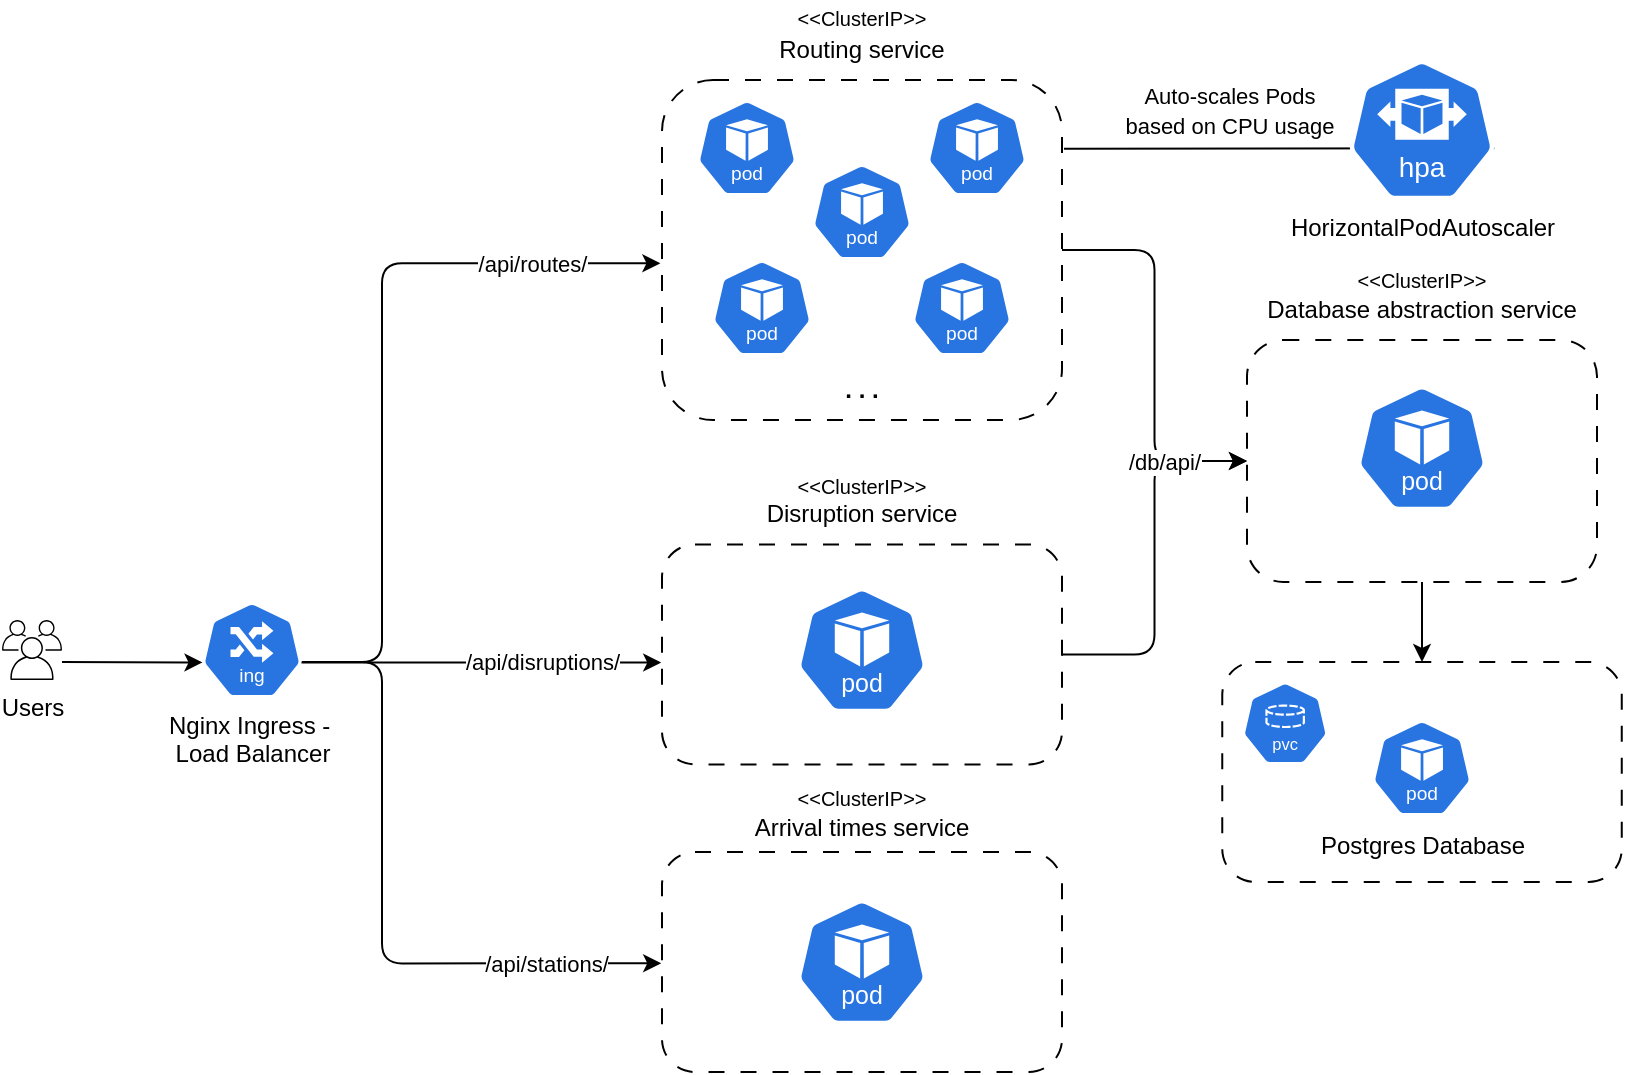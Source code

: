 <mxfile version="26.2.14">
  <diagram name="Page-1" id="KjyxkzbZN0lkS2VCTlDx">
    <mxGraphModel dx="996" dy="771" grid="1" gridSize="10" guides="1" tooltips="1" connect="1" arrows="1" fold="1" page="1" pageScale="1" pageWidth="980" pageHeight="690" math="0" shadow="0">
      <root>
        <mxCell id="0" />
        <mxCell id="1" parent="0" />
        <mxCell id="A35ePlAmMtPvFaN57NNL-1" value="" style="rounded=1;whiteSpace=wrap;html=1;dashed=1;dashPattern=8 8;" parent="1" vertex="1">
          <mxGeometry x="440" y="60" width="200" height="170" as="geometry" />
        </mxCell>
        <mxCell id="A35ePlAmMtPvFaN57NNL-2" value="Routing service" style="text;html=1;align=center;verticalAlign=middle;whiteSpace=wrap;rounded=0;" parent="1" vertex="1">
          <mxGeometry x="480" y="30" width="120" height="30" as="geometry" />
        </mxCell>
        <mxCell id="A35ePlAmMtPvFaN57NNL-3" value="" style="rounded=1;whiteSpace=wrap;html=1;dashed=1;dashPattern=8 8;" parent="1" vertex="1">
          <mxGeometry x="440" y="292.2" width="200" height="110" as="geometry" />
        </mxCell>
        <mxCell id="A35ePlAmMtPvFaN57NNL-4" value="" style="rounded=1;whiteSpace=wrap;html=1;dashed=1;dashPattern=8 8;" parent="1" vertex="1">
          <mxGeometry x="440" y="446.0" width="200" height="110" as="geometry" />
        </mxCell>
        <mxCell id="A35ePlAmMtPvFaN57NNL-5" value="Disruption service" style="text;html=1;align=center;verticalAlign=middle;whiteSpace=wrap;rounded=0;" parent="1" vertex="1">
          <mxGeometry x="475" y="262.2" width="130" height="30" as="geometry" />
        </mxCell>
        <mxCell id="A35ePlAmMtPvFaN57NNL-6" value="Arrival times service" style="text;html=1;align=center;verticalAlign=middle;whiteSpace=wrap;rounded=0;" parent="1" vertex="1">
          <mxGeometry x="470" y="424" width="140" height="20" as="geometry" />
        </mxCell>
        <mxCell id="A35ePlAmMtPvFaN57NNL-7" value="" style="aspect=fixed;sketch=0;html=1;dashed=0;whitespace=wrap;verticalLabelPosition=bottom;verticalAlign=top;fillColor=#2875E2;strokeColor=#ffffff;points=[[0.005,0.63,0],[0.1,0.2,0],[0.9,0.2,0],[0.5,0,0],[0.995,0.63,0],[0.72,0.99,0],[0.5,1,0],[0.28,0.99,0]];shape=mxgraph.kubernetes.icon2;kubernetesLabel=1;prIcon=pod;fontSize=8;" parent="1" vertex="1">
          <mxGeometry x="457.5" y="70" width="50" height="48" as="geometry" />
        </mxCell>
        <mxCell id="A35ePlAmMtPvFaN57NNL-8" value="" style="aspect=fixed;sketch=0;html=1;dashed=0;whitespace=wrap;verticalLabelPosition=bottom;verticalAlign=top;fillColor=#2875E2;strokeColor=#ffffff;points=[[0.005,0.63,0],[0.1,0.2,0],[0.9,0.2,0],[0.5,0,0],[0.995,0.63,0],[0.72,0.99,0],[0.5,1,0],[0.28,0.99,0]];shape=mxgraph.kubernetes.icon2;kubernetesLabel=1;prIcon=pod;fontSize=8;" parent="1" vertex="1">
          <mxGeometry x="515" y="102" width="50" height="48" as="geometry" />
        </mxCell>
        <mxCell id="A35ePlAmMtPvFaN57NNL-9" value="" style="aspect=fixed;sketch=0;html=1;dashed=0;whitespace=wrap;verticalLabelPosition=bottom;verticalAlign=top;fillColor=#2875E2;strokeColor=#ffffff;points=[[0.005,0.63,0],[0.1,0.2,0],[0.9,0.2,0],[0.5,0,0],[0.995,0.63,0],[0.72,0.99,0],[0.5,1,0],[0.28,0.99,0]];shape=mxgraph.kubernetes.icon2;kubernetesLabel=1;prIcon=pod;fontSize=8;" parent="1" vertex="1">
          <mxGeometry x="465" y="150" width="50" height="48" as="geometry" />
        </mxCell>
        <mxCell id="A35ePlAmMtPvFaN57NNL-10" value="" style="aspect=fixed;sketch=0;html=1;dashed=0;whitespace=wrap;verticalLabelPosition=bottom;verticalAlign=top;fillColor=#2875E2;strokeColor=#ffffff;points=[[0.005,0.63,0],[0.1,0.2,0],[0.9,0.2,0],[0.5,0,0],[0.995,0.63,0],[0.72,0.99,0],[0.5,1,0],[0.28,0.99,0]];shape=mxgraph.kubernetes.icon2;kubernetesLabel=1;prIcon=pod;fontSize=8;" parent="1" vertex="1">
          <mxGeometry x="572.5" y="70" width="50" height="48" as="geometry" />
        </mxCell>
        <mxCell id="A35ePlAmMtPvFaN57NNL-11" value="" style="aspect=fixed;sketch=0;html=1;dashed=0;whitespace=wrap;verticalLabelPosition=bottom;verticalAlign=top;fillColor=#2875E2;strokeColor=#ffffff;points=[[0.005,0.63,0],[0.1,0.2,0],[0.9,0.2,0],[0.5,0,0],[0.995,0.63,0],[0.72,0.99,0],[0.5,1,0],[0.28,0.99,0]];shape=mxgraph.kubernetes.icon2;kubernetesLabel=1;prIcon=pod;fontSize=8;" parent="1" vertex="1">
          <mxGeometry x="565" y="150" width="50" height="48" as="geometry" />
        </mxCell>
        <mxCell id="A35ePlAmMtPvFaN57NNL-12" value="" style="aspect=fixed;sketch=0;html=1;dashed=0;whitespace=wrap;verticalLabelPosition=bottom;verticalAlign=top;fillColor=#2875E2;strokeColor=#ffffff;points=[[0.005,0.63,0],[0.1,0.2,0],[0.9,0.2,0],[0.5,0,0],[0.995,0.63,0],[0.72,0.99,0],[0.5,1,0],[0.28,0.99,0]];shape=mxgraph.kubernetes.icon2;kubernetesLabel=1;prIcon=pod" parent="1" vertex="1">
          <mxGeometry x="507.5" y="313.8" width="65" height="62.4" as="geometry" />
        </mxCell>
        <mxCell id="A35ePlAmMtPvFaN57NNL-13" value="" style="aspect=fixed;sketch=0;html=1;dashed=0;whitespace=wrap;verticalLabelPosition=bottom;verticalAlign=top;fillColor=#2875E2;strokeColor=#ffffff;points=[[0.005,0.63,0],[0.1,0.2,0],[0.9,0.2,0],[0.5,0,0],[0.995,0.63,0],[0.72,0.99,0],[0.5,1,0],[0.28,0.99,0]];shape=mxgraph.kubernetes.icon2;kubernetesLabel=1;prIcon=pod" parent="1" vertex="1">
          <mxGeometry x="507.5" y="469.8" width="65" height="62.4" as="geometry" />
        </mxCell>
        <mxCell id="A35ePlAmMtPvFaN57NNL-14" value="&lt;font style=&quot;font-size: 11px;&quot;&gt;Auto-scales Pods based on CPU usage&lt;/font&gt;" style="text;html=1;align=center;verticalAlign=middle;whiteSpace=wrap;rounded=0;" parent="1" vertex="1">
          <mxGeometry x="663.54" y="60" width="120" height="30" as="geometry" />
        </mxCell>
        <mxCell id="A35ePlAmMtPvFaN57NNL-16" value="" style="endArrow=none;html=1;rounded=0;exitX=0.995;exitY=0.63;exitDx=0;exitDy=0;entryX=1.005;entryY=0.202;entryDx=0;entryDy=0;exitPerimeter=0;entryPerimeter=0;" parent="1" source="A35ePlAmMtPvFaN57NNL-19" target="A35ePlAmMtPvFaN57NNL-1" edge="1">
          <mxGeometry width="50" height="50" relative="1" as="geometry">
            <mxPoint x="330" y="40" as="sourcePoint" />
            <mxPoint x="330" y="330" as="targetPoint" />
          </mxGeometry>
        </mxCell>
        <mxCell id="A35ePlAmMtPvFaN57NNL-17" value="" style="rounded=1;whiteSpace=wrap;html=1;dashed=1;dashPattern=8 8;" parent="1" vertex="1">
          <mxGeometry x="720.13" y="351" width="199.75" height="110" as="geometry" />
        </mxCell>
        <mxCell id="A35ePlAmMtPvFaN57NNL-19" value="&lt;span style=&quot;text-wrap-mode: wrap;&quot;&gt;HorizontalPodAutoscaler&lt;/span&gt;" style="aspect=fixed;sketch=0;html=1;dashed=0;whitespace=wrap;verticalLabelPosition=bottom;verticalAlign=top;fillColor=#2875E2;strokeColor=#ffffff;points=[[0.005,0.63,0],[0.1,0.2,0],[0.9,0.2,0],[0.5,0,0],[0.995,0.63,0],[0.72,0.99,0],[0.5,1,0],[0.28,0.99,0]];shape=mxgraph.kubernetes.icon2;kubernetesLabel=1;prIcon=hpa" parent="1" vertex="1">
          <mxGeometry x="783.54" y="50" width="72.92" height="70" as="geometry" />
        </mxCell>
        <mxCell id="A35ePlAmMtPvFaN57NNL-21" value="&lt;b&gt;. . .&lt;/b&gt;" style="text;html=1;align=center;verticalAlign=middle;whiteSpace=wrap;rounded=0;" parent="1" vertex="1">
          <mxGeometry x="510" y="200" width="60" height="30" as="geometry" />
        </mxCell>
        <mxCell id="A35ePlAmMtPvFaN57NNL-25" value="Nginx Ingress -&amp;nbsp;&lt;div&gt;Load Balancer&lt;/div&gt;" style="aspect=fixed;sketch=0;html=1;dashed=0;whitespace=wrap;verticalLabelPosition=bottom;verticalAlign=top;fillColor=#2875E2;strokeColor=#ffffff;points=[[0.005,0.63,0],[0.1,0.2,0],[0.9,0.2,0],[0.5,0,0],[0.995,0.63,0],[0.72,0.99,0],[0.5,1,0],[0.28,0.99,0]];shape=mxgraph.kubernetes.icon2;kubernetesLabel=1;prIcon=ing" parent="1" vertex="1">
          <mxGeometry x="210" y="321" width="50" height="48" as="geometry" />
        </mxCell>
        <mxCell id="A35ePlAmMtPvFaN57NNL-32" value="/api/routes/" style="edgeStyle=orthogonalEdgeStyle;rounded=1;orthogonalLoop=1;jettySize=auto;html=1;strokeColor=default;curved=0;endArrow=classic;startFill=0;endFill=1;entryX=-0.004;entryY=0.539;entryDx=0;entryDy=0;entryPerimeter=0;" parent="1" edge="1" target="A35ePlAmMtPvFaN57NNL-1">
          <mxGeometry x="0.661" relative="1" as="geometry">
            <mxPoint x="260" y="351" as="sourcePoint" />
            <mxPoint x="440.25" y="137.88" as="targetPoint" />
            <Array as="points">
              <mxPoint x="300" y="351" />
              <mxPoint x="300" y="152" />
            </Array>
            <mxPoint as="offset" />
          </mxGeometry>
        </mxCell>
        <mxCell id="A35ePlAmMtPvFaN57NNL-33" value="/api/disruptions/" style="edgeStyle=orthogonalEdgeStyle;rounded=0;orthogonalLoop=1;jettySize=auto;html=1;exitX=0.995;exitY=0.63;exitDx=0;exitDy=0;exitPerimeter=0;entryX=-0.002;entryY=0.537;entryDx=0;entryDy=0;entryPerimeter=0;endArrow=classic;startFill=0;endFill=1;" parent="1" source="A35ePlAmMtPvFaN57NNL-25" target="A35ePlAmMtPvFaN57NNL-3" edge="1">
          <mxGeometry x="0.337" relative="1" as="geometry">
            <Array as="points">
              <mxPoint x="440" y="351" />
            </Array>
            <mxPoint as="offset" />
          </mxGeometry>
        </mxCell>
        <mxCell id="A35ePlAmMtPvFaN57NNL-35" value="/api/stations/" style="edgeStyle=orthogonalEdgeStyle;rounded=1;orthogonalLoop=1;jettySize=auto;html=1;curved=0;endArrow=classic;startFill=0;endFill=1;entryX=-0.002;entryY=0.506;entryDx=0;entryDy=0;entryPerimeter=0;" parent="1" target="A35ePlAmMtPvFaN57NNL-4" edge="1">
          <mxGeometry x="0.65" relative="1" as="geometry">
            <Array as="points">
              <mxPoint x="300" y="351" />
              <mxPoint x="300" y="502" />
            </Array>
            <mxPoint x="260" y="351" as="sourcePoint" />
            <mxPoint x="430" y="570" as="targetPoint" />
            <mxPoint as="offset" />
          </mxGeometry>
        </mxCell>
        <mxCell id="A35ePlAmMtPvFaN57NNL-37" value="" style="endArrow=classic;html=1;rounded=0;entryX=0.005;entryY=0.63;entryDx=0;entryDy=0;entryPerimeter=0;" parent="1" target="A35ePlAmMtPvFaN57NNL-25" edge="1">
          <mxGeometry width="50" height="50" relative="1" as="geometry">
            <mxPoint x="140" y="351" as="sourcePoint" />
            <mxPoint x="60" y="312.4" as="targetPoint" />
          </mxGeometry>
        </mxCell>
        <mxCell id="A35ePlAmMtPvFaN57NNL-39" value="Users" style="sketch=0;outlineConnect=0;gradientColor=none;fontColor=#000000;strokeColor=none;fillColor=#000000;dashed=0;verticalLabelPosition=bottom;verticalAlign=top;align=center;html=1;fontSize=12;fontStyle=0;aspect=fixed;shape=mxgraph.aws4.illustration_users;pointerEvents=1" parent="1" vertex="1">
          <mxGeometry x="110" y="330" width="30" height="30" as="geometry" />
        </mxCell>
        <mxCell id="A35ePlAmMtPvFaN57NNL-42" value="" style="aspect=fixed;sketch=0;html=1;dashed=0;whitespace=wrap;verticalLabelPosition=bottom;verticalAlign=top;fillColor=#2875E2;strokeColor=#ffffff;points=[[0.005,0.63,0],[0.1,0.2,0],[0.9,0.2,0],[0.5,0,0],[0.995,0.63,0],[0.72,0.99,0],[0.5,1,0],[0.28,0.99,0]];shape=mxgraph.kubernetes.icon2;kubernetesLabel=1;prIcon=pvc" parent="1" vertex="1">
          <mxGeometry x="730.13" y="361" width="42.92" height="41.2" as="geometry" />
        </mxCell>
        <mxCell id="A35ePlAmMtPvFaN57NNL-48" style="edgeStyle=orthogonalEdgeStyle;rounded=0;orthogonalLoop=1;jettySize=auto;html=1;exitX=0.5;exitY=1;exitDx=0;exitDy=0;entryX=0.5;entryY=0;entryDx=0;entryDy=0;" parent="1" source="eo2wzRBDOM8xWm49eThm-6" target="A35ePlAmMtPvFaN57NNL-17" edge="1">
          <mxGeometry relative="1" as="geometry">
            <mxPoint x="680" y="406.24" as="sourcePoint" />
          </mxGeometry>
        </mxCell>
        <mxCell id="A35ePlAmMtPvFaN57NNL-44" value="" style="aspect=fixed;sketch=0;html=1;dashed=0;whitespace=wrap;verticalLabelPosition=bottom;verticalAlign=top;fillColor=#2875E2;strokeColor=#ffffff;points=[[0.005,0.63,0],[0.1,0.2,0],[0.9,0.2,0],[0.5,0,0],[0.995,0.63,0],[0.72,0.99,0],[0.5,1,0],[0.28,0.99,0]];shape=mxgraph.kubernetes.icon2;kubernetesLabel=1;prIcon=pod;fontSize=12;" parent="1" vertex="1">
          <mxGeometry x="795.01" y="380" width="50" height="48" as="geometry" />
        </mxCell>
        <mxCell id="A35ePlAmMtPvFaN57NNL-45" value="Postgres Database" style="text;html=1;align=center;verticalAlign=middle;whiteSpace=wrap;rounded=0;" parent="1" vertex="1">
          <mxGeometry x="762.5" y="428" width="115" height="30" as="geometry" />
        </mxCell>
        <mxCell id="A35ePlAmMtPvFaN57NNL-46" style="edgeStyle=orthogonalEdgeStyle;rounded=1;orthogonalLoop=1;jettySize=auto;html=1;exitX=1;exitY=0.5;exitDx=0;exitDy=0;entryX=0;entryY=0.5;entryDx=0;entryDy=0;curved=0;" parent="1" source="A35ePlAmMtPvFaN57NNL-1" target="eo2wzRBDOM8xWm49eThm-6" edge="1">
          <mxGeometry relative="1" as="geometry">
            <mxPoint x="710" y="210" as="targetPoint" />
          </mxGeometry>
        </mxCell>
        <mxCell id="A35ePlAmMtPvFaN57NNL-47" style="edgeStyle=orthogonalEdgeStyle;rounded=1;orthogonalLoop=1;jettySize=auto;html=1;exitX=1;exitY=0.5;exitDx=0;exitDy=0;entryX=0;entryY=0.5;entryDx=0;entryDy=0;curved=0;" parent="1" source="A35ePlAmMtPvFaN57NNL-3" target="eo2wzRBDOM8xWm49eThm-6" edge="1">
          <mxGeometry relative="1" as="geometry">
            <mxPoint x="710" y="258" as="targetPoint" />
          </mxGeometry>
        </mxCell>
        <mxCell id="eo2wzRBDOM8xWm49eThm-10" value="/db/api/" style="edgeLabel;html=1;align=center;verticalAlign=middle;resizable=0;points=[];" vertex="1" connectable="0" parent="A35ePlAmMtPvFaN57NNL-47">
          <mxGeometry x="0.703" relative="1" as="geometry">
            <mxPoint x="-14" as="offset" />
          </mxGeometry>
        </mxCell>
        <mxCell id="eo2wzRBDOM8xWm49eThm-1" value="&lt;font style=&quot;font-size: 10px;&quot;&gt;&amp;lt;&amp;lt;ClusterIP&amp;gt;&amp;gt;&lt;/font&gt;" style="text;html=1;align=center;verticalAlign=middle;whiteSpace=wrap;rounded=0;" vertex="1" parent="1">
          <mxGeometry x="510" y="20" width="60" height="18" as="geometry" />
        </mxCell>
        <mxCell id="eo2wzRBDOM8xWm49eThm-2" value="&lt;font style=&quot;font-size: 10px;&quot;&gt;&amp;lt;&amp;lt;ClusterIP&amp;gt;&amp;gt;&lt;/font&gt;" style="text;html=1;align=center;verticalAlign=middle;whiteSpace=wrap;rounded=0;" vertex="1" parent="1">
          <mxGeometry x="510" y="254.2" width="60" height="18" as="geometry" />
        </mxCell>
        <mxCell id="eo2wzRBDOM8xWm49eThm-3" value="&lt;font style=&quot;font-size: 10px;&quot;&gt;&amp;lt;&amp;lt;ClusterIP&amp;gt;&amp;gt;&lt;/font&gt;" style="text;html=1;align=center;verticalAlign=middle;whiteSpace=wrap;rounded=0;" vertex="1" parent="1">
          <mxGeometry x="510" y="410" width="60" height="18" as="geometry" />
        </mxCell>
        <mxCell id="eo2wzRBDOM8xWm49eThm-6" value="" style="rounded=1;whiteSpace=wrap;html=1;dashed=1;dashPattern=8 8;" vertex="1" parent="1">
          <mxGeometry x="732.5" y="190" width="175" height="121" as="geometry" />
        </mxCell>
        <mxCell id="eo2wzRBDOM8xWm49eThm-7" value="Database abstraction service" style="text;html=1;align=center;verticalAlign=middle;whiteSpace=wrap;rounded=0;" vertex="1" parent="1">
          <mxGeometry x="740" y="160" width="160" height="30" as="geometry" />
        </mxCell>
        <mxCell id="eo2wzRBDOM8xWm49eThm-8" value="" style="aspect=fixed;sketch=0;html=1;dashed=0;whitespace=wrap;verticalLabelPosition=bottom;verticalAlign=top;fillColor=#2875E2;strokeColor=#ffffff;points=[[0.005,0.63,0],[0.1,0.2,0],[0.9,0.2,0],[0.5,0,0],[0.995,0.63,0],[0.72,0.99,0],[0.5,1,0],[0.28,0.99,0]];shape=mxgraph.kubernetes.icon2;kubernetesLabel=1;prIcon=pod" vertex="1" parent="1">
          <mxGeometry x="787.5" y="212.8" width="65" height="62.4" as="geometry" />
        </mxCell>
        <mxCell id="eo2wzRBDOM8xWm49eThm-9" value="&lt;font style=&quot;font-size: 10px;&quot;&gt;&amp;lt;&amp;lt;ClusterIP&amp;gt;&amp;gt;&lt;/font&gt;" style="text;html=1;align=center;verticalAlign=middle;whiteSpace=wrap;rounded=0;" vertex="1" parent="1">
          <mxGeometry x="790" y="151" width="60" height="18" as="geometry" />
        </mxCell>
      </root>
    </mxGraphModel>
  </diagram>
</mxfile>
